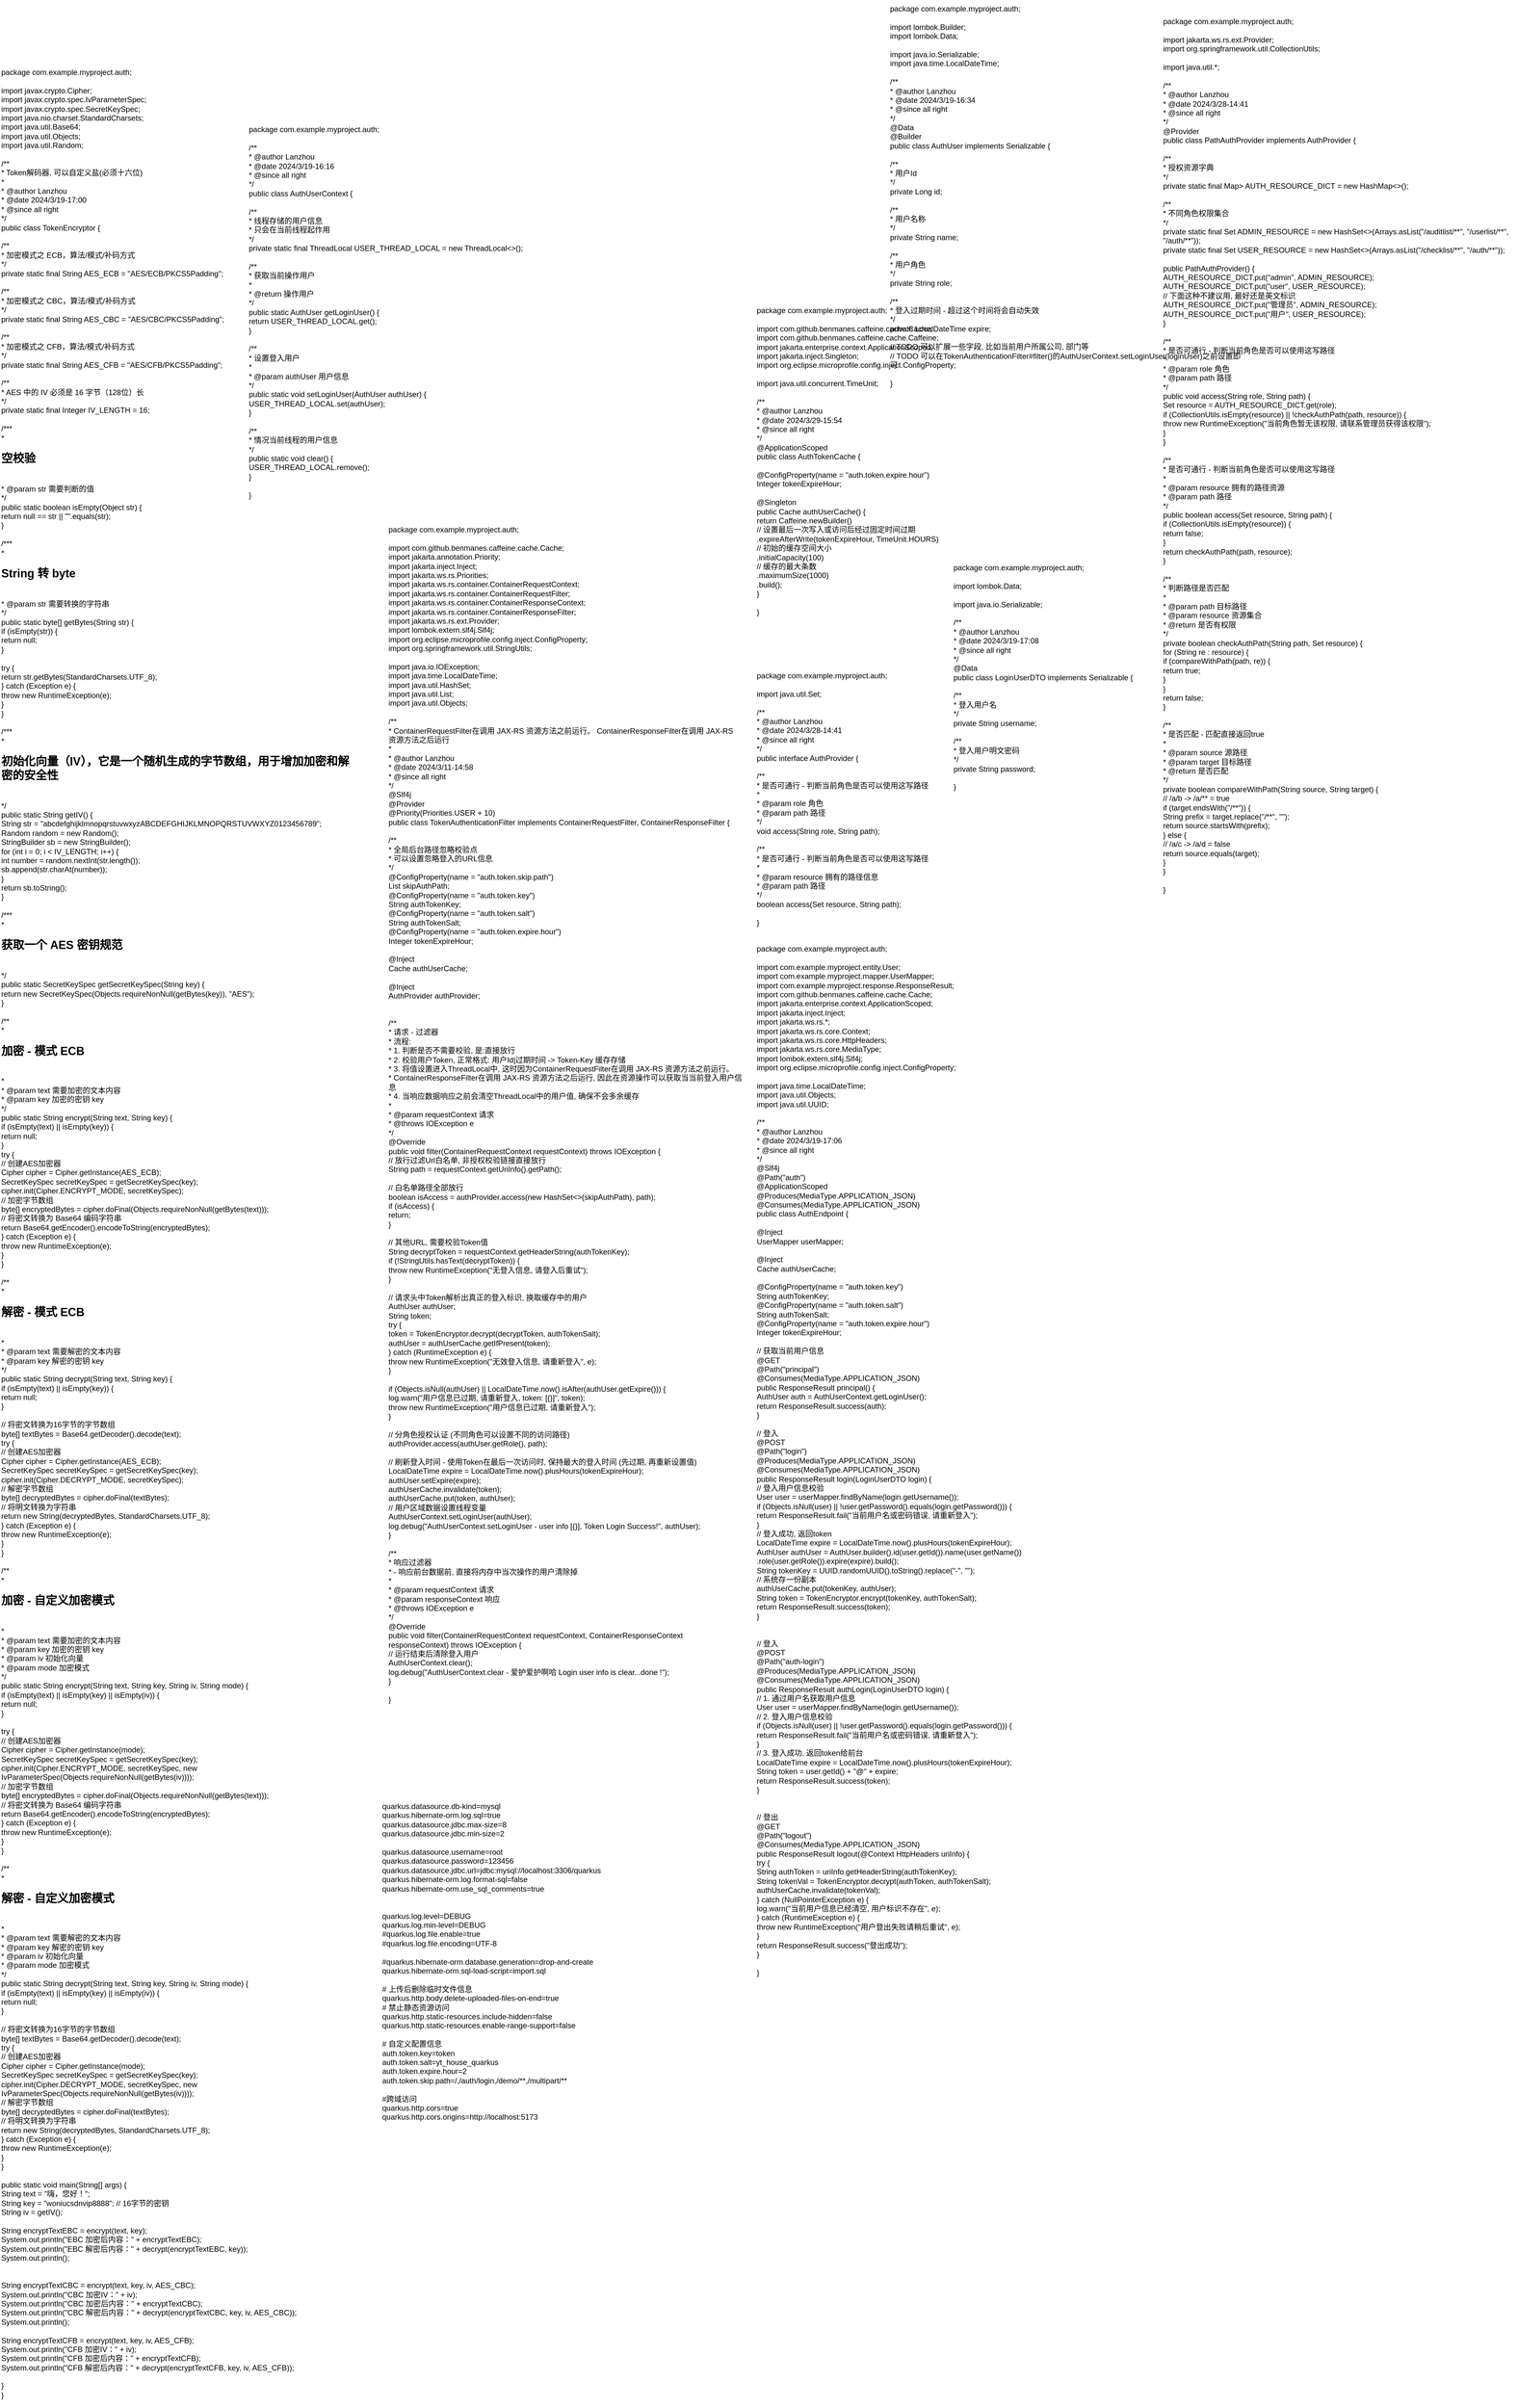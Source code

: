 <mxfile version="24.3.1" type="github">
  <diagram name="第 1 页" id="zpewmBza0FNkQy-Cuxgg">
    <mxGraphModel dx="2213" dy="1962" grid="1" gridSize="10" guides="1" tooltips="1" connect="1" arrows="1" fold="1" page="1" pageScale="1" pageWidth="827" pageHeight="1169" math="0" shadow="0">
      <root>
        <mxCell id="0" />
        <mxCell id="1" parent="0" />
        <UserObject label="package com.example.myproject.auth;&#xa;&#xa;import com.github.benmanes.caffeine.cache.Cache;&#xa;import com.github.benmanes.caffeine.cache.Caffeine;&#xa;import jakarta.enterprise.context.ApplicationScoped;&#xa;import jakarta.inject.Singleton;&#xa;import org.eclipse.microprofile.config.inject.ConfigProperty;&#xa;&#xa;import java.util.concurrent.TimeUnit;&#xa;&#xa;/**&#xa; * @author Lanzhou&#xa; * @date 2024/3/29-15:54&#xa; * @since all right&#xa; */&#xa;@ApplicationScoped&#xa;public class AuthTokenCache {&#xa;&#xa;    @ConfigProperty(name = &quot;auth.token.expire.hour&quot;)&#xa;    Integer tokenExpireHour;&#xa;&#xa;    @Singleton&#xa;    public Cache authUserCache() {&#xa;        return Caffeine.newBuilder()&#xa;                // 设置最后一次写入或访问后经过固定时间过期&#xa;                .expireAfterWrite(tokenExpireHour, TimeUnit.HOURS)&#xa;                // 初始的缓存空间大小&#xa;                .initialCapacity(100)&#xa;                // 缓存的最大条数&#xa;                .maximumSize(1000)&#xa;                .build();&#xa;    }&#xa;&#xa;}" link="package com.example.myproject.auth;&#xa;&#xa;import com.github.benmanes.caffeine.cache.Cache;&#xa;import com.github.benmanes.caffeine.cache.Caffeine;&#xa;import jakarta.enterprise.context.ApplicationScoped;&#xa;import jakarta.inject.Singleton;&#xa;import org.eclipse.microprofile.config.inject.ConfigProperty;&#xa;&#xa;import java.util.concurrent.TimeUnit;&#xa;&#xa;/**&#xa; * @author Lanzhou&#xa; * @date 2024/3/29-15:54&#xa; * @since all right&#xa; */&#xa;@ApplicationScoped&#xa;public class AuthTokenCache {&#xa;&#xa;    @ConfigProperty(name = &quot;auth.token.expire.hour&quot;)&#xa;    Integer tokenExpireHour;&#xa;&#xa;    @Singleton&#xa;    public Cache authUserCache() {&#xa;        return Caffeine.newBuilder()&#xa;                // 设置最后一次写入或访问后经过固定时间过期&#xa;                .expireAfterWrite(tokenExpireHour, TimeUnit.HOURS)&#xa;                // 初始的缓存空间大小&#xa;                .initialCapacity(100)&#xa;                // 缓存的最大条数&#xa;                .maximumSize(1000)&#xa;                .build();&#xa;    }&#xa;&#xa;}" id="8X4-1tDAFazHf9m_EC3D-6">
          <mxCell style="text;whiteSpace=wrap;html=1;" parent="1" vertex="1">
            <mxGeometry x="440" y="-575" width="350" height="510" as="geometry" />
          </mxCell>
        </UserObject>
        <UserObject label="package com.example.myproject.auth;&#xa;&#xa;import com.example.myproject.entity.User;&#xa;import com.example.myproject.mapper.UserMapper;&#xa;import com.example.myproject.response.ResponseResult;&#xa;import com.github.benmanes.caffeine.cache.Cache;&#xa;import jakarta.enterprise.context.ApplicationScoped;&#xa;import jakarta.inject.Inject;&#xa;import jakarta.ws.rs.*;&#xa;import jakarta.ws.rs.core.Context;&#xa;import jakarta.ws.rs.core.HttpHeaders;&#xa;import jakarta.ws.rs.core.MediaType;&#xa;import lombok.extern.slf4j.Slf4j;&#xa;import org.eclipse.microprofile.config.inject.ConfigProperty;&#xa;&#xa;import java.time.LocalDateTime;&#xa;import java.util.Objects;&#xa;import java.util.UUID;&#xa;&#xa;/**&#xa; * @author Lanzhou&#xa; * @date 2024/3/19-17:06&#xa; * @since all right&#xa; */&#xa;@Slf4j&#xa;@Path(&quot;auth&quot;)&#xa;@ApplicationScoped&#xa;@Produces(MediaType.APPLICATION_JSON)&#xa;@Consumes(MediaType.APPLICATION_JSON)&#xa;public class AuthEndpoint {&#xa;&#xa;    @Inject&#xa;    UserMapper userMapper;&#xa;&#xa;    @Inject&#xa;    Cache authUserCache;&#xa;&#xa;    @ConfigProperty(name = &quot;auth.token.key&quot;)&#xa;    String authTokenKey;&#xa;    @ConfigProperty(name = &quot;auth.token.salt&quot;)&#xa;    String authTokenSalt;&#xa;    @ConfigProperty(name = &quot;auth.token.expire.hour&quot;)&#xa;    Integer tokenExpireHour;&#xa;&#xa;    // 获取当前用户信息&#xa;    @GET&#xa;    @Path(&quot;principal&quot;)&#xa;    @Consumes(MediaType.APPLICATION_JSON)&#xa;    public ResponseResult principal() {&#xa;        AuthUser auth = AuthUserContext.getLoginUser();&#xa;        return ResponseResult.success(auth);&#xa;    }&#xa;&#xa;    // 登入&#xa;    @POST&#xa;    @Path(&quot;login&quot;)&#xa;    @Produces(MediaType.APPLICATION_JSON)&#xa;    @Consumes(MediaType.APPLICATION_JSON)&#xa;    public ResponseResult login(LoginUserDTO login) {&#xa;        // 登入用户信息校验&#xa;        User user = userMapper.findByName(login.getUsername());&#xa;        if (Objects.isNull(user) || !user.getPassword().equals(login.getPassword())) {&#xa;            return ResponseResult.fail(&quot;当前用户名或密码错误, 请重新登入&quot;);&#xa;        }&#xa;        // 登入成功, 返回token&#xa;        LocalDateTime expire = LocalDateTime.now().plusHours(tokenExpireHour);&#xa;        AuthUser authUser = AuthUser.builder().id(user.getId()).name(user.getName())&#xa;                .role(user.getRole()).expire(expire).build();&#xa;        String tokenKey = UUID.randomUUID().toString().replace(&quot;-&quot;, &quot;&quot;);&#xa;        // 系统存一份副本&#xa;        authUserCache.put(tokenKey, authUser);&#xa;        String token = TokenEncryptor.encrypt(tokenKey, authTokenSalt);&#xa;        return ResponseResult.success(token);&#xa;    }&#xa;&#xa;&#xa;    // 登入&#xa;    @POST&#xa;    @Path(&quot;auth-login&quot;)&#xa;    @Produces(MediaType.APPLICATION_JSON)&#xa;    @Consumes(MediaType.APPLICATION_JSON)&#xa;    public ResponseResult authLogin(LoginUserDTO login) {&#xa;        // 1. 通过用户名获取用户信息&#xa;        User user = userMapper.findByName(login.getUsername());&#xa;        // 2. 登入用户信息校验&#xa;        if (Objects.isNull(user) || !user.getPassword().equals(login.getPassword())) {&#xa;            return ResponseResult.fail(&quot;当前用户名或密码错误, 请重新登入&quot;);&#xa;        }&#xa;        // 3. 登入成功, 返回token给前台&#xa;        LocalDateTime expire = LocalDateTime.now().plusHours(tokenExpireHour);&#xa;        String token = user.getId() + &quot;@&quot; + expire;&#xa;        return ResponseResult.success(token);&#xa;    }&#xa;&#xa;&#xa;    // 登出&#xa;    @GET&#xa;    @Path(&quot;logout&quot;)&#xa;    @Consumes(MediaType.APPLICATION_JSON)&#xa;    public ResponseResult logout(@Context HttpHeaders uriInfo) {&#xa;        try {&#xa;            String authToken = uriInfo.getHeaderString(authTokenKey);&#xa;            String tokenVal = TokenEncryptor.decrypt(authToken, authTokenSalt);&#xa;            authUserCache.invalidate(tokenVal);&#xa;        } catch (NullPointerException e) {&#xa;            log.warn(&quot;当前用户信息已经清空, 用户标识不存在&quot;, e);&#xa;        } catch (RuntimeException e) {&#xa;            throw new RuntimeException(&quot;用户登出失败请稍后重试&quot;, e);&#xa;        }&#xa;        return ResponseResult.success(&quot;登出成功&quot;);&#xa;    }&#xa;&#xa;}" link="package com.example.myproject.auth;&#xa;&#xa;import com.example.myproject.entity.User;&#xa;import com.example.myproject.mapper.UserMapper;&#xa;import com.example.myproject.response.ResponseResult;&#xa;import com.github.benmanes.caffeine.cache.Cache;&#xa;import jakarta.enterprise.context.ApplicationScoped;&#xa;import jakarta.inject.Inject;&#xa;import jakarta.ws.rs.*;&#xa;import jakarta.ws.rs.core.Context;&#xa;import jakarta.ws.rs.core.HttpHeaders;&#xa;import jakarta.ws.rs.core.MediaType;&#xa;import lombok.extern.slf4j.Slf4j;&#xa;import org.eclipse.microprofile.config.inject.ConfigProperty;&#xa;&#xa;import java.time.LocalDateTime;&#xa;import java.util.Objects;&#xa;import java.util.UUID;&#xa;&#xa;/**&#xa; * @author Lanzhou&#xa; * @date 2024/3/19-17:06&#xa; * @since all right&#xa; */&#xa;@Slf4j&#xa;@Path(&quot;auth&quot;)&#xa;@ApplicationScoped&#xa;@Produces(MediaType.APPLICATION_JSON)&#xa;@Consumes(MediaType.APPLICATION_JSON)&#xa;public class AuthEndpoint {&#xa;&#xa;    @Inject&#xa;    UserMapper userMapper;&#xa;&#xa;    @Inject&#xa;    Cache authUserCache;&#xa;&#xa;    @ConfigProperty(name = &quot;auth.token.key&quot;)&#xa;    String authTokenKey;&#xa;    @ConfigProperty(name = &quot;auth.token.salt&quot;)&#xa;    String authTokenSalt;&#xa;    @ConfigProperty(name = &quot;auth.token.expire.hour&quot;)&#xa;    Integer tokenExpireHour;&#xa;&#xa;    // 获取当前用户信息&#xa;    @GET&#xa;    @Path(&quot;principal&quot;)&#xa;    @Consumes(MediaType.APPLICATION_JSON)&#xa;    public ResponseResult principal() {&#xa;        AuthUser auth = AuthUserContext.getLoginUser();&#xa;        return ResponseResult.success(auth);&#xa;    }&#xa;&#xa;    // 登入&#xa;    @POST&#xa;    @Path(&quot;login&quot;)&#xa;    @Produces(MediaType.APPLICATION_JSON)&#xa;    @Consumes(MediaType.APPLICATION_JSON)&#xa;    public ResponseResult login(LoginUserDTO login) {&#xa;        // 登入用户信息校验&#xa;        User user = userMapper.findByName(login.getUsername());&#xa;        if (Objects.isNull(user) || !user.getPassword().equals(login.getPassword())) {&#xa;            return ResponseResult.fail(&quot;当前用户名或密码错误, 请重新登入&quot;);&#xa;        }&#xa;        // 登入成功, 返回token&#xa;        LocalDateTime expire = LocalDateTime.now().plusHours(tokenExpireHour);&#xa;        AuthUser authUser = AuthUser.builder().id(user.getId()).name(user.getName())&#xa;                .role(user.getRole()).expire(expire).build();&#xa;        String tokenKey = UUID.randomUUID().toString().replace(&quot;-&quot;, &quot;&quot;);&#xa;        // 系统存一份副本&#xa;        authUserCache.put(tokenKey, authUser);&#xa;        String token = TokenEncryptor.encrypt(tokenKey, authTokenSalt);&#xa;        return ResponseResult.success(token);&#xa;    }&#xa;&#xa;&#xa;    // 登入&#xa;    @POST&#xa;    @Path(&quot;auth-login&quot;)&#xa;    @Produces(MediaType.APPLICATION_JSON)&#xa;    @Consumes(MediaType.APPLICATION_JSON)&#xa;    public ResponseResult authLogin(LoginUserDTO login) {&#xa;        // 1. 通过用户名获取用户信息&#xa;        User user = userMapper.findByName(login.getUsername());&#xa;        // 2. 登入用户信息校验&#xa;        if (Objects.isNull(user) || !user.getPassword().equals(login.getPassword())) {&#xa;            return ResponseResult.fail(&quot;当前用户名或密码错误, 请重新登入&quot;);&#xa;        }&#xa;        // 3. 登入成功, 返回token给前台&#xa;        LocalDateTime expire = LocalDateTime.now().plusHours(tokenExpireHour);&#xa;        String token = user.getId() + &quot;@&quot; + expire;&#xa;        return ResponseResult.success(token);&#xa;    }&#xa;&#xa;&#xa;    // 登出&#xa;    @GET&#xa;    @Path(&quot;logout&quot;)&#xa;    @Consumes(MediaType.APPLICATION_JSON)&#xa;    public ResponseResult logout(@Context HttpHeaders uriInfo) {&#xa;        try {&#xa;            String authToken = uriInfo.getHeaderString(authTokenKey);&#xa;            String tokenVal = TokenEncryptor.decrypt(authToken, authTokenSalt);&#xa;            authUserCache.invalidate(tokenVal);&#xa;        } catch (NullPointerException e) {&#xa;            log.warn(&quot;当前用户信息已经清空, 用户标识不存在&quot;, e);&#xa;        } catch (RuntimeException e) {&#xa;            throw new RuntimeException(&quot;用户登出失败请稍后重试&quot;, e);&#xa;        }&#xa;        return ResponseResult.success(&quot;登出成功&quot;);&#xa;    }&#xa;&#xa;}" id="8X4-1tDAFazHf9m_EC3D-7">
          <mxCell style="text;whiteSpace=wrap;html=1;" parent="1" vertex="1">
            <mxGeometry x="440" y="430" width="450" height="1650" as="geometry" />
          </mxCell>
        </UserObject>
        <UserObject label="package com.example.myproject.auth; &#xa; &#xa;import lombok.Data; &#xa; &#xa;import java.io.Serializable; &#xa; &#xa;/** &#xa; * @author Lanzhou &#xa; * @date 2024/3/19-17:08 &#xa; * @since all right &#xa; */ &#xa;@Data &#xa;public class LoginUserDTO implements Serializable { &#xa; &#xa;    /** &#xa;     * 登入用户名 &#xa;     */ &#xa;    private String username; &#xa; &#xa;    /** &#xa;     * 登入用户明文密码 &#xa;     */ &#xa;    private String password; &#xa; &#xa;}" link="package com.example.myproject.auth; &#xa; &#xa;import lombok.Data; &#xa; &#xa;import java.io.Serializable; &#xa; &#xa;/** &#xa; * @author Lanzhou &#xa; * @date 2024/3/19-17:08 &#xa; * @since all right &#xa; */ &#xa;@Data &#xa;public class LoginUserDTO implements Serializable { &#xa; &#xa;    /** &#xa;     * 登入用户名 &#xa;     */ &#xa;    private String username; &#xa; &#xa;    /** &#xa;     * 登入用户明文密码 &#xa;     */ &#xa;    private String password; &#xa; &#xa;}" id="8X4-1tDAFazHf9m_EC3D-8">
          <mxCell style="text;whiteSpace=wrap;html=1;" parent="1" vertex="1">
            <mxGeometry x="750" y="-170" width="320" height="380" as="geometry" />
          </mxCell>
        </UserObject>
        <UserObject label="package com.example.myproject.auth;&#xa;&#xa;import java.util.Set;&#xa;&#xa;/**&#xa; * @author Lanzhou&#xa; * @date 2024/3/28-14:41&#xa; * @since all right&#xa; */&#xa;public interface AuthProvider {&#xa;&#xa;    /**&#xa;     * 是否可通行 - 判断当前角色是否可以使用这写路径&#xa;     *&#xa;     * @param role 角色&#xa;     * @param path 路径&#xa;     */&#xa;    void access(String role, String path);&#xa;&#xa;    /**&#xa;     * 是否可通行 - 判断当前角色是否可以使用这写路径&#xa;     *&#xa;     * @param resource 拥有的路径信息&#xa;     * @param path     路径&#xa;     */&#xa;    boolean access(Set resource, String path);&#xa;&#xa;}" link="package com.example.myproject.auth;&#xa;&#xa;import java.util.Set;&#xa;&#xa;/**&#xa; * @author Lanzhou&#xa; * @date 2024/3/28-14:41&#xa; * @since all right&#xa; */&#xa;public interface AuthProvider {&#xa;&#xa;    /**&#xa;     * 是否可通行 - 判断当前角色是否可以使用这写路径&#xa;     *&#xa;     * @param role 角色&#xa;     * @param path 路径&#xa;     */&#xa;    void access(String role, String path);&#xa;&#xa;    /**&#xa;     * 是否可通行 - 判断当前角色是否可以使用这写路径&#xa;     *&#xa;     * @param resource 拥有的路径信息&#xa;     * @param path     路径&#xa;     */&#xa;    boolean access(Set resource, String path);&#xa;&#xa;}" id="8X4-1tDAFazHf9m_EC3D-9">
          <mxCell style="text;whiteSpace=wrap;html=1;" parent="1" vertex="1">
            <mxGeometry x="440" width="300" height="430" as="geometry" />
          </mxCell>
        </UserObject>
        <UserObject label="package com.example.myproject.auth;&#xa;&#xa;import com.github.benmanes.caffeine.cache.Cache;&#xa;import jakarta.annotation.Priority;&#xa;import jakarta.inject.Inject;&#xa;import jakarta.ws.rs.Priorities;&#xa;import jakarta.ws.rs.container.ContainerRequestContext;&#xa;import jakarta.ws.rs.container.ContainerRequestFilter;&#xa;import jakarta.ws.rs.container.ContainerResponseContext;&#xa;import jakarta.ws.rs.container.ContainerResponseFilter;&#xa;import jakarta.ws.rs.ext.Provider;&#xa;import lombok.extern.slf4j.Slf4j;&#xa;import org.eclipse.microprofile.config.inject.ConfigProperty;&#xa;import org.springframework.util.StringUtils;&#xa;&#xa;import java.io.IOException;&#xa;import java.time.LocalDateTime;&#xa;import java.util.HashSet;&#xa;import java.util.List;&#xa;import java.util.Objects;&#xa;&#xa;/**&#xa; * ContainerRequestFilter在调用 JAX-RS 资源方法之前运行。 ContainerResponseFilter在调用 JAX-RS 资源方法之后运行&#xa; *&#xa; * @author Lanzhou&#xa; * @date 2024/3/11-14:58&#xa; * @since all right&#xa; */&#xa;@Slf4j&#xa;@Provider&#xa;@Priority(Priorities.USER + 10)&#xa;public class TokenAuthenticationFilter implements ContainerRequestFilter, ContainerResponseFilter {&#xa;&#xa;    /**&#xa;     * 全局后台路径忽略校验点&#xa;     * 可以设置忽略登入的URL信息&#xa;     */&#xa;    @ConfigProperty(name = &quot;auth.token.skip.path&quot;)&#xa;    List skipAuthPath;&#xa;    @ConfigProperty(name = &quot;auth.token.key&quot;)&#xa;    String authTokenKey;&#xa;    @ConfigProperty(name = &quot;auth.token.salt&quot;)&#xa;    String authTokenSalt;&#xa;    @ConfigProperty(name = &quot;auth.token.expire.hour&quot;)&#xa;    Integer tokenExpireHour;&#xa;&#xa;    @Inject&#xa;    Cache authUserCache;&#xa;&#xa;    @Inject&#xa;    AuthProvider authProvider;&#xa;&#xa;&#xa;    /**&#xa;     * 请求 - 过滤器&#xa;     * 流程:&#xa;     * 1. 判断是否不需要校验, 是:直接放行&#xa;     * 2. 校验用户Token, 正常格式: 用户Id|过期时间 -&amp;gt; Token-Key 缓存存储&#xa;     * 3. 将值设置进入ThreadLocal中, 这时因为ContainerRequestFilter在调用 JAX-RS 资源方法之前运行。&#xa;     * ContainerResponseFilter在调用 JAX-RS 资源方法之后运行, 因此在资源操作可以获取当当前登入用户信息&#xa;     * 4. 当响应数据响应之前会清空ThreadLocal中的用户值, 确保不会多余缓存&#xa;     *&#xa;     * @param requestContext 请求&#xa;     * @throws IOException e&#xa;     */&#xa;    @Override&#xa;    public void filter(ContainerRequestContext requestContext) throws IOException {&#xa;        // 放行过滤Url白名单, 非授权校验链接直接放行&#xa;        String path = requestContext.getUriInfo().getPath();&#xa;&#xa;        // 白名单路径全部放行&#xa;        boolean isAccess = authProvider.access(new HashSet&amp;lt;&amp;gt;(skipAuthPath), path);&#xa;        if (isAccess) {&#xa;            return;&#xa;        }&#xa;&#xa;        // 其他URL, 需要校验Token值&#xa;        String decryptToken = requestContext.getHeaderString(authTokenKey);&#xa;        if (!StringUtils.hasText(decryptToken)) {&#xa;            throw new RuntimeException(&quot;无登入信息, 请登入后重试&quot;);&#xa;        }&#xa;&#xa;        // 请求头中Token解析出真正的登入标识, 换取缓存中的用户&#xa;        AuthUser authUser;&#xa;        String token;&#xa;        try {&#xa;            token = TokenEncryptor.decrypt(decryptToken, authTokenSalt);&#xa;            authUser = authUserCache.getIfPresent(token);&#xa;        } catch (RuntimeException e) {&#xa;            throw new RuntimeException(&quot;无效登入信息, 请重新登入&quot;, e);&#xa;        }&#xa;&#xa;        if (Objects.isNull(authUser) || LocalDateTime.now().isAfter(authUser.getExpire())) {&#xa;            log.warn(&quot;用户信息已过期, 请重新登入, token: [{}]&quot;, token);&#xa;            throw new RuntimeException(&quot;用户信息已过期, 请重新登入&quot;);&#xa;        }&#xa;&#xa;        // 分角色授权认证 (不同角色可以设置不同的访问路径)&#xa;        authProvider.access(authUser.getRole(), path);&#xa;&#xa;        // 刷新登入时间 - 使用Token在最后一次访问时, 保持最大的登入时间 (先过期, 再重新设置值)&#xa;        LocalDateTime expire = LocalDateTime.now().plusHours(tokenExpireHour);&#xa;        authUser.setExpire(expire);&#xa;        authUserCache.invalidate(token);&#xa;        authUserCache.put(token, authUser);&#xa;        // 用户区域数据设置线程变量&#xa;        AuthUserContext.setLoginUser(authUser);&#xa;        log.debug(&quot;AuthUserContext.setLoginUser - user info [{}], Token Login Success!&quot;, authUser);&#xa;    }&#xa;&#xa;    /**&#xa;     * 响应过滤器&#xa;     * - 响应前台数据前, 直接将内存中当次操作的用户清除掉&#xa;     *&#xa;     * @param requestContext  请求&#xa;     * @param responseContext 响应&#xa;     * @throws IOException e&#xa;     */&#xa;    @Override&#xa;    public void filter(ContainerRequestContext requestContext, ContainerResponseContext responseContext) throws IOException {&#xa;        // 运行结束后清除登入用户&#xa;        AuthUserContext.clear();&#xa;        log.debug(&quot;AuthUserContext.clear - 爱护爱护啊哈 Login user info is clear...done !&quot;);&#xa;    }&#xa;&#xa;}" link="package com.example.myproject.auth;&#xa;&#xa;import com.github.benmanes.caffeine.cache.Cache;&#xa;import jakarta.annotation.Priority;&#xa;import jakarta.inject.Inject;&#xa;import jakarta.ws.rs.Priorities;&#xa;import jakarta.ws.rs.container.ContainerRequestContext;&#xa;import jakarta.ws.rs.container.ContainerRequestFilter;&#xa;import jakarta.ws.rs.container.ContainerResponseContext;&#xa;import jakarta.ws.rs.container.ContainerResponseFilter;&#xa;import jakarta.ws.rs.ext.Provider;&#xa;import lombok.extern.slf4j.Slf4j;&#xa;import org.eclipse.microprofile.config.inject.ConfigProperty;&#xa;import org.springframework.util.StringUtils;&#xa;&#xa;import java.io.IOException;&#xa;import java.time.LocalDateTime;&#xa;import java.util.HashSet;&#xa;import java.util.List;&#xa;import java.util.Objects;&#xa;&#xa;/**&#xa; * ContainerRequestFilter在调用 JAX-RS 资源方法之前运行。 ContainerResponseFilter在调用 JAX-RS 资源方法之后运行&#xa; *&#xa; * @author Lanzhou&#xa; * @date 2024/3/11-14:58&#xa; * @since all right&#xa; */&#xa;@Slf4j&#xa;@Provider&#xa;@Priority(Priorities.USER + 10)&#xa;public class TokenAuthenticationFilter implements ContainerRequestFilter, ContainerResponseFilter {&#xa;&#xa;    /**&#xa;     * 全局后台路径忽略校验点&#xa;     * 可以设置忽略登入的URL信息&#xa;     */&#xa;    @ConfigProperty(name = &quot;auth.token.skip.path&quot;)&#xa;    List skipAuthPath;&#xa;    @ConfigProperty(name = &quot;auth.token.key&quot;)&#xa;    String authTokenKey;&#xa;    @ConfigProperty(name = &quot;auth.token.salt&quot;)&#xa;    String authTokenSalt;&#xa;    @ConfigProperty(name = &quot;auth.token.expire.hour&quot;)&#xa;    Integer tokenExpireHour;&#xa;&#xa;    @Inject&#xa;    Cache authUserCache;&#xa;&#xa;    @Inject&#xa;    AuthProvider authProvider;&#xa;&#xa;&#xa;    /**&#xa;     * 请求 - 过滤器&#xa;     * 流程:&#xa;     * 1. 判断是否不需要校验, 是:直接放行&#xa;     * 2. 校验用户Token, 正常格式: 用户Id|过期时间 -&amp;gt; Token-Key 缓存存储&#xa;     * 3. 将值设置进入ThreadLocal中, 这时因为ContainerRequestFilter在调用 JAX-RS 资源方法之前运行。&#xa;     * ContainerResponseFilter在调用 JAX-RS 资源方法之后运行, 因此在资源操作可以获取当当前登入用户信息&#xa;     * 4. 当响应数据响应之前会清空ThreadLocal中的用户值, 确保不会多余缓存&#xa;     *&#xa;     * @param requestContext 请求&#xa;     * @throws IOException e&#xa;     */&#xa;    @Override&#xa;    public void filter(ContainerRequestContext requestContext) throws IOException {&#xa;        // 放行过滤Url白名单, 非授权校验链接直接放行&#xa;        String path = requestContext.getUriInfo().getPath();&#xa;&#xa;        // 白名单路径全部放行&#xa;        boolean isAccess = authProvider.access(new HashSet&amp;lt;&amp;gt;(skipAuthPath), path);&#xa;        if (isAccess) {&#xa;            return;&#xa;        }&#xa;&#xa;        // 其他URL, 需要校验Token值&#xa;        String decryptToken = requestContext.getHeaderString(authTokenKey);&#xa;        if (!StringUtils.hasText(decryptToken)) {&#xa;            throw new RuntimeException(&quot;无登入信息, 请登入后重试&quot;);&#xa;        }&#xa;&#xa;        // 请求头中Token解析出真正的登入标识, 换取缓存中的用户&#xa;        AuthUser authUser;&#xa;        String token;&#xa;        try {&#xa;            token = TokenEncryptor.decrypt(decryptToken, authTokenSalt);&#xa;            authUser = authUserCache.getIfPresent(token);&#xa;        } catch (RuntimeException e) {&#xa;            throw new RuntimeException(&quot;无效登入信息, 请重新登入&quot;, e);&#xa;        }&#xa;&#xa;        if (Objects.isNull(authUser) || LocalDateTime.now().isAfter(authUser.getExpire())) {&#xa;            log.warn(&quot;用户信息已过期, 请重新登入, token: [{}]&quot;, token);&#xa;            throw new RuntimeException(&quot;用户信息已过期, 请重新登入&quot;);&#xa;        }&#xa;&#xa;        // 分角色授权认证 (不同角色可以设置不同的访问路径)&#xa;        authProvider.access(authUser.getRole(), path);&#xa;&#xa;        // 刷新登入时间 - 使用Token在最后一次访问时, 保持最大的登入时间 (先过期, 再重新设置值)&#xa;        LocalDateTime expire = LocalDateTime.now().plusHours(tokenExpireHour);&#xa;        authUser.setExpire(expire);&#xa;        authUserCache.invalidate(token);&#xa;        authUserCache.put(token, authUser);&#xa;        // 用户区域数据设置线程变量&#xa;        AuthUserContext.setLoginUser(authUser);&#xa;        log.debug(&quot;AuthUserContext.setLoginUser - user info [{}], Token Login Success!&quot;, authUser);&#xa;    }&#xa;&#xa;    /**&#xa;     * 响应过滤器&#xa;     * - 响应前台数据前, 直接将内存中当次操作的用户清除掉&#xa;     *&#xa;     * @param requestContext  请求&#xa;     * @param responseContext 响应&#xa;     * @throws IOException e&#xa;     */&#xa;    @Override&#xa;    public void filter(ContainerRequestContext requestContext, ContainerResponseContext responseContext) throws IOException {&#xa;        // 运行结束后清除登入用户&#xa;        AuthUserContext.clear();&#xa;        log.debug(&quot;AuthUserContext.clear - 爱护爱护啊哈 Login user info is clear...done !&quot;);&#xa;    }&#xa;&#xa;}" id="8X4-1tDAFazHf9m_EC3D-10">
          <mxCell style="text;whiteSpace=wrap;html=1;" parent="1" vertex="1">
            <mxGeometry x="-140" y="-230" width="560" height="1910" as="geometry" />
          </mxCell>
        </UserObject>
        <UserObject label="package com.example.myproject.auth; &#xa; &#xa;import lombok.Builder; &#xa;import lombok.Data; &#xa; &#xa;import java.io.Serializable; &#xa;import java.time.LocalDateTime; &#xa; &#xa;/** &#xa; * @author Lanzhou &#xa; * @date 2024/3/19-16:34 &#xa; * @since all right &#xa; */ &#xa;@Data &#xa;@Builder &#xa;public class AuthUser implements Serializable { &#xa; &#xa;    /** &#xa;     * 用户Id &#xa;     */ &#xa;    private Long id; &#xa; &#xa;    /** &#xa;     * 用户名称 &#xa;     */ &#xa;    private String name; &#xa; &#xa;    /** &#xa;     * 用户角色 &#xa;     */ &#xa;    private String role; &#xa; &#xa;    /** &#xa;     * 登入过期时间 - 超过这个时间将会自动失效 &#xa;     */ &#xa;    private LocalDateTime expire; &#xa; &#xa;    // TODO 可以扩展一些字段, 比如当前用户所属公司, 部门等 &#xa;    // TODO 可以在TokenAuthenticationFilter#filter()的AuthUserContext.setLoginUser(loginUser)之前设置即可 &#xa; &#xa;}" link="package com.example.myproject.auth; &#xa; &#xa;import lombok.Builder; &#xa;import lombok.Data; &#xa; &#xa;import java.io.Serializable; &#xa;import java.time.LocalDateTime; &#xa; &#xa;/** &#xa; * @author Lanzhou &#xa; * @date 2024/3/19-16:34 &#xa; * @since all right &#xa; */ &#xa;@Data &#xa;@Builder &#xa;public class AuthUser implements Serializable { &#xa; &#xa;    /** &#xa;     * 用户Id &#xa;     */ &#xa;    private Long id; &#xa; &#xa;    /** &#xa;     * 用户名称 &#xa;     */ &#xa;    private String name; &#xa; &#xa;    /** &#xa;     * 用户角色 &#xa;     */ &#xa;    private String role; &#xa; &#xa;    /** &#xa;     * 登入过期时间 - 超过这个时间将会自动失效 &#xa;     */ &#xa;    private LocalDateTime expire; &#xa; &#xa;    // TODO 可以扩展一些字段, 比如当前用户所属公司, 部门等 &#xa;    // TODO 可以在TokenAuthenticationFilter#filter()的AuthUserContext.setLoginUser(loginUser)之前设置即可 &#xa; &#xa;}" id="8X4-1tDAFazHf9m_EC3D-11">
          <mxCell style="text;whiteSpace=wrap;html=1;" parent="1" vertex="1">
            <mxGeometry x="650" y="-1050" width="560" height="630" as="geometry" />
          </mxCell>
        </UserObject>
        <UserObject label="package com.example.myproject.auth;&#xa;&#xa;import jakarta.ws.rs.ext.Provider;&#xa;import org.springframework.util.CollectionUtils;&#xa;&#xa;import java.util.*;&#xa;&#xa;/**&#xa; * @author Lanzhou&#xa; * @date 2024/3/28-14:41&#xa; * @since all right&#xa; */&#xa;@Provider&#xa;public class PathAuthProvider implements AuthProvider {&#xa;&#xa;    /**&#xa;     * 授权资源字典&#xa;     */&#xa;    private static final Map&amp;gt; AUTH_RESOURCE_DICT = new HashMap&amp;lt;&amp;gt;();&#xa;&#xa;    /**&#xa;     * 不同角色权限集合&#xa;     */&#xa;    private static final Set ADMIN_RESOURCE = new HashSet&amp;lt;&amp;gt;(Arrays.asList(&quot;/auditlist/**&quot;, &quot;/userlist/**&quot;, &quot;/auth/**&quot;));&#xa;    private static final Set USER_RESOURCE = new HashSet&amp;lt;&amp;gt;(Arrays.asList(&quot;/checklist/**&quot;, &quot;/auth/**&quot;));&#xa;&#xa;    public PathAuthProvider() {&#xa;        AUTH_RESOURCE_DICT.put(&quot;admin&quot;, ADMIN_RESOURCE);&#xa;        AUTH_RESOURCE_DICT.put(&quot;user&quot;, USER_RESOURCE);&#xa;        // 下面这种不建议用, 最好还是英文标识&#xa;        AUTH_RESOURCE_DICT.put(&quot;管理员&quot;, ADMIN_RESOURCE);&#xa;        AUTH_RESOURCE_DICT.put(&quot;用户&quot;, USER_RESOURCE);&#xa;    }&#xa;&#xa;    /**&#xa;     * 是否可通行 - 判断当前角色是否可以使用这写路径&#xa;     *&#xa;     * @param role 角色&#xa;     * @param path 路径&#xa;     */&#xa;    public void access(String role, String path) {&#xa;        Set resource = AUTH_RESOURCE_DICT.get(role);&#xa;        if (CollectionUtils.isEmpty(resource) || !checkAuthPath(path, resource)) {&#xa;            throw new RuntimeException(&quot;当前角色暂无该权限, 请联系管理员获得该权限&quot;);&#xa;        }&#xa;    }&#xa;&#xa;    /**&#xa;     * 是否可通行 - 判断当前角色是否可以使用这写路径&#xa;     *&#xa;     * @param resource 拥有的路径资源&#xa;     * @param path     路径&#xa;     */&#xa;    public boolean access(Set resource, String path) {&#xa;        if (CollectionUtils.isEmpty(resource)) {&#xa;            return false;&#xa;        }&#xa;        return checkAuthPath(path, resource);&#xa;    }&#xa;&#xa;    /**&#xa;     * 判断路径是否匹配&#xa;     *&#xa;     * @param path     目标路径&#xa;     * @param resource 资源集合&#xa;     * @return 是否有权限&#xa;     */&#xa;    private boolean checkAuthPath(String path, Set resource) {&#xa;        for (String re : resource) {&#xa;            if (compareWithPath(path, re)) {&#xa;                return true;&#xa;            }&#xa;        }&#xa;        return false;&#xa;    }&#xa;&#xa;    /**&#xa;     * 是否匹配 - 匹配直接返回true&#xa;     *&#xa;     * @param source 源路径&#xa;     * @param target 目标路径&#xa;     * @return 是否匹配&#xa;     */&#xa;    private boolean compareWithPath(String source, String target) {&#xa;        // /a/b -&amp;gt; /a/** = true&#xa;        if (target.endsWith(&quot;/**&quot;)) {&#xa;            String prefix = target.replace(&quot;/**&quot;, &quot;&quot;);&#xa;            return source.startsWith(prefix);&#xa;        } else {&#xa;            // /a/c -&amp;gt; /a/d = false&#xa;            return source.equals(target);&#xa;        }&#xa;    }&#xa;&#xa;}" link="package com.example.myproject.auth;&#xa;&#xa;import jakarta.ws.rs.ext.Provider;&#xa;import org.springframework.util.CollectionUtils;&#xa;&#xa;import java.util.*;&#xa;&#xa;/**&#xa; * @author Lanzhou&#xa; * @date 2024/3/28-14:41&#xa; * @since all right&#xa; */&#xa;@Provider&#xa;public class PathAuthProvider implements AuthProvider {&#xa;&#xa;    /**&#xa;     * 授权资源字典&#xa;     */&#xa;    private static final Map&amp;gt; AUTH_RESOURCE_DICT = new HashMap&amp;lt;&amp;gt;();&#xa;&#xa;    /**&#xa;     * 不同角色权限集合&#xa;     */&#xa;    private static final Set ADMIN_RESOURCE = new HashSet&amp;lt;&amp;gt;(Arrays.asList(&quot;/auditlist/**&quot;, &quot;/userlist/**&quot;, &quot;/auth/**&quot;));&#xa;    private static final Set USER_RESOURCE = new HashSet&amp;lt;&amp;gt;(Arrays.asList(&quot;/checklist/**&quot;, &quot;/auth/**&quot;));&#xa;&#xa;    public PathAuthProvider() {&#xa;        AUTH_RESOURCE_DICT.put(&quot;admin&quot;, ADMIN_RESOURCE);&#xa;        AUTH_RESOURCE_DICT.put(&quot;user&quot;, USER_RESOURCE);&#xa;        // 下面这种不建议用, 最好还是英文标识&#xa;        AUTH_RESOURCE_DICT.put(&quot;管理员&quot;, ADMIN_RESOURCE);&#xa;        AUTH_RESOURCE_DICT.put(&quot;用户&quot;, USER_RESOURCE);&#xa;    }&#xa;&#xa;    /**&#xa;     * 是否可通行 - 判断当前角色是否可以使用这写路径&#xa;     *&#xa;     * @param role 角色&#xa;     * @param path 路径&#xa;     */&#xa;    public void access(String role, String path) {&#xa;        Set resource = AUTH_RESOURCE_DICT.get(role);&#xa;        if (CollectionUtils.isEmpty(resource) || !checkAuthPath(path, resource)) {&#xa;            throw new RuntimeException(&quot;当前角色暂无该权限, 请联系管理员获得该权限&quot;);&#xa;        }&#xa;    }&#xa;&#xa;    /**&#xa;     * 是否可通行 - 判断当前角色是否可以使用这写路径&#xa;     *&#xa;     * @param resource 拥有的路径资源&#xa;     * @param path     路径&#xa;     */&#xa;    public boolean access(Set resource, String path) {&#xa;        if (CollectionUtils.isEmpty(resource)) {&#xa;            return false;&#xa;        }&#xa;        return checkAuthPath(path, resource);&#xa;    }&#xa;&#xa;    /**&#xa;     * 判断路径是否匹配&#xa;     *&#xa;     * @param path     目标路径&#xa;     * @param resource 资源集合&#xa;     * @return 是否有权限&#xa;     */&#xa;    private boolean checkAuthPath(String path, Set resource) {&#xa;        for (String re : resource) {&#xa;            if (compareWithPath(path, re)) {&#xa;                return true;&#xa;            }&#xa;        }&#xa;        return false;&#xa;    }&#xa;&#xa;    /**&#xa;     * 是否匹配 - 匹配直接返回true&#xa;     *&#xa;     * @param source 源路径&#xa;     * @param target 目标路径&#xa;     * @return 是否匹配&#xa;     */&#xa;    private boolean compareWithPath(String source, String target) {&#xa;        // /a/b -&amp;gt; /a/** = true&#xa;        if (target.endsWith(&quot;/**&quot;)) {&#xa;            String prefix = target.replace(&quot;/**&quot;, &quot;&quot;);&#xa;            return source.startsWith(prefix);&#xa;        } else {&#xa;            // /a/c -&amp;gt; /a/d = false&#xa;            return source.equals(target);&#xa;        }&#xa;    }&#xa;&#xa;}" id="8X4-1tDAFazHf9m_EC3D-12">
          <mxCell style="text;whiteSpace=wrap;html=1;" parent="1" vertex="1">
            <mxGeometry x="1080" y="-1030" width="560" height="1420" as="geometry" />
          </mxCell>
        </UserObject>
        <UserObject label="package com.example.myproject.auth;&#xa;&#xa;/**&#xa; * @author Lanzhou&#xa; * @date 2024/3/19-16:16&#xa; * @since all right&#xa; */&#xa;public class AuthUserContext {&#xa;&#xa;    /**&#xa;     * 线程存储的用户信息&#xa;     * 只会在当前线程起作用&#xa;     */&#xa;    private static final ThreadLocal USER_THREAD_LOCAL = new ThreadLocal&amp;lt;&amp;gt;();&#xa;&#xa;    /**&#xa;     * 获取当前操作用户&#xa;     *&#xa;     * @return 操作用户&#xa;     */&#xa;    public static AuthUser getLoginUser() {&#xa;        return USER_THREAD_LOCAL.get();&#xa;    }&#xa;&#xa;    /**&#xa;     * 设置登入用户&#xa;     *&#xa;     * @param authUser 用户信息&#xa;     */&#xa;    public static void setLoginUser(AuthUser authUser) {&#xa;        USER_THREAD_LOCAL.set(authUser);&#xa;    }&#xa;&#xa;    /**&#xa;     * 情况当前线程的用户信息&#xa;     */&#xa;    public static void clear() {&#xa;        USER_THREAD_LOCAL.remove();&#xa;    }&#xa;&#xa;}" link="package com.example.myproject.auth;&#xa;&#xa;/**&#xa; * @author Lanzhou&#xa; * @date 2024/3/19-16:16&#xa; * @since all right&#xa; */&#xa;public class AuthUserContext {&#xa;&#xa;    /**&#xa;     * 线程存储的用户信息&#xa;     * 只会在当前线程起作用&#xa;     */&#xa;    private static final ThreadLocal USER_THREAD_LOCAL = new ThreadLocal&amp;lt;&amp;gt;();&#xa;&#xa;    /**&#xa;     * 获取当前操作用户&#xa;     *&#xa;     * @return 操作用户&#xa;     */&#xa;    public static AuthUser getLoginUser() {&#xa;        return USER_THREAD_LOCAL.get();&#xa;    }&#xa;&#xa;    /**&#xa;     * 设置登入用户&#xa;     *&#xa;     * @param authUser 用户信息&#xa;     */&#xa;    public static void setLoginUser(AuthUser authUser) {&#xa;        USER_THREAD_LOCAL.set(authUser);&#xa;    }&#xa;&#xa;    /**&#xa;     * 情况当前线程的用户信息&#xa;     */&#xa;    public static void clear() {&#xa;        USER_THREAD_LOCAL.remove();&#xa;    }&#xa;&#xa;}" id="8X4-1tDAFazHf9m_EC3D-13">
          <mxCell style="text;whiteSpace=wrap;html=1;" parent="1" vertex="1">
            <mxGeometry x="-360" y="-860" width="470" height="610" as="geometry" />
          </mxCell>
        </UserObject>
        <UserObject label="package com.example.myproject.auth;&#xa;&#xa;import javax.crypto.Cipher;&#xa;import javax.crypto.spec.IvParameterSpec;&#xa;import javax.crypto.spec.SecretKeySpec;&#xa;import java.nio.charset.StandardCharsets;&#xa;import java.util.Base64;&#xa;import java.util.Objects;&#xa;import java.util.Random;&#xa;&#xa;/**&#xa; * Token解码器, 可以自定义盐(必须十六位)&#xa; *&#xa; * @author Lanzhou&#xa; * @date 2024/3/19-17:00&#xa; * @since all right&#xa; */&#xa;public class TokenEncryptor {&#xa;&#xa;    /**&#xa;     * 加密模式之 ECB，算法/模式/补码方式&#xa;     */&#xa;    private static final String AES_ECB = &quot;AES/ECB/PKCS5Padding&quot;;&#xa;&#xa;    /**&#xa;     * 加密模式之 CBC，算法/模式/补码方式&#xa;     */&#xa;    private static final String AES_CBC = &quot;AES/CBC/PKCS5Padding&quot;;&#xa;&#xa;    /**&#xa;     * 加密模式之 CFB，算法/模式/补码方式&#xa;     */&#xa;    private static final String AES_CFB = &quot;AES/CFB/PKCS5Padding&quot;;&#xa;&#xa;    /**&#xa;     * AES 中的 IV 必须是 16 字节（128位）长&#xa;     */&#xa;    private static final Integer IV_LENGTH = 16;&#xa;&#xa;    /***&#xa;     * &lt;h2&gt;空校验&lt;/h2&gt;&#xa;     * @param str 需要判断的值&#xa;     */&#xa;    public static boolean isEmpty(Object str) {&#xa;        return null == str || &quot;&quot;.equals(str);&#xa;    }&#xa;&#xa;    /***&#xa;     * &lt;h2&gt;String 转 byte&lt;/h2&gt;&#xa;     * @param str 需要转换的字符串&#xa;     */&#xa;    public static byte[] getBytes(String str) {&#xa;        if (isEmpty(str)) {&#xa;            return null;&#xa;        }&#xa;&#xa;        try {&#xa;            return str.getBytes(StandardCharsets.UTF_8);&#xa;        } catch (Exception e) {&#xa;            throw new RuntimeException(e);&#xa;        }&#xa;    }&#xa;&#xa;    /***&#xa;     * &lt;h2&gt;初始化向量（IV），它是一个随机生成的字节数组，用于增加加密和解密的安全性&lt;/h2&gt;&#xa;     */&#xa;    public static String getIV() {&#xa;        String str = &quot;abcdefghijklmnopqrstuvwxyzABCDEFGHIJKLMNOPQRSTUVWXYZ0123456789&quot;;&#xa;        Random random = new Random();&#xa;        StringBuilder sb = new StringBuilder();&#xa;        for (int i = 0; i &amp;lt; IV_LENGTH; i++) {&#xa;            int number = random.nextInt(str.length());&#xa;            sb.append(str.charAt(number));&#xa;        }&#xa;        return sb.toString();&#xa;    }&#xa;&#xa;    /***&#xa;     * &lt;h2&gt;获取一个 AES 密钥规范&lt;/h2&gt;&#xa;     */&#xa;    public static SecretKeySpec getSecretKeySpec(String key) {&#xa;        return new SecretKeySpec(Objects.requireNonNull(getBytes(key)), &quot;AES&quot;);&#xa;    }&#xa;&#xa;    /**&#xa;     * &lt;h2&gt;加密 - 模式 ECB&lt;/h2&gt;&#xa;     *&#xa;     * @param text 需要加密的文本内容&#xa;     * @param key  加密的密钥 key&#xa;     */&#xa;    public static String encrypt(String text, String key) {&#xa;        if (isEmpty(text) || isEmpty(key)) {&#xa;            return null;&#xa;        }&#xa;        try {&#xa;            // 创建AES加密器&#xa;            Cipher cipher = Cipher.getInstance(AES_ECB);&#xa;            SecretKeySpec secretKeySpec = getSecretKeySpec(key);&#xa;            cipher.init(Cipher.ENCRYPT_MODE, secretKeySpec);&#xa;            // 加密字节数组&#xa;            byte[] encryptedBytes = cipher.doFinal(Objects.requireNonNull(getBytes(text)));&#xa;            // 将密文转换为 Base64 编码字符串&#xa;            return Base64.getEncoder().encodeToString(encryptedBytes);&#xa;        } catch (Exception e) {&#xa;            throw new RuntimeException(e);&#xa;        }&#xa;    }&#xa;&#xa;    /**&#xa;     * &lt;h2&gt;解密 - 模式 ECB&lt;/h2&gt;&#xa;     *&#xa;     * @param text 需要解密的文本内容&#xa;     * @param key  解密的密钥 key&#xa;     */&#xa;    public static String decrypt(String text, String key) {&#xa;        if (isEmpty(text) || isEmpty(key)) {&#xa;            return null;&#xa;        }&#xa;&#xa;        // 将密文转换为16字节的字节数组&#xa;        byte[] textBytes = Base64.getDecoder().decode(text);&#xa;        try {&#xa;            // 创建AES加密器&#xa;            Cipher cipher = Cipher.getInstance(AES_ECB);&#xa;            SecretKeySpec secretKeySpec = getSecretKeySpec(key);&#xa;            cipher.init(Cipher.DECRYPT_MODE, secretKeySpec);&#xa;            // 解密字节数组&#xa;            byte[] decryptedBytes = cipher.doFinal(textBytes);&#xa;            // 将明文转换为字符串&#xa;            return new String(decryptedBytes, StandardCharsets.UTF_8);&#xa;        } catch (Exception e) {&#xa;            throw new RuntimeException(e);&#xa;        }&#xa;    }&#xa;&#xa;    /**&#xa;     * &lt;h2&gt;加密 - 自定义加密模式&lt;/h2&gt;&#xa;     *&#xa;     * @param text 需要加密的文本内容&#xa;     * @param key  加密的密钥 key&#xa;     * @param iv   初始化向量&#xa;     * @param mode 加密模式&#xa;     */&#xa;    public static String encrypt(String text, String key, String iv, String mode) {&#xa;        if (isEmpty(text) || isEmpty(key) || isEmpty(iv)) {&#xa;            return null;&#xa;        }&#xa;&#xa;        try {&#xa;            // 创建AES加密器&#xa;            Cipher cipher = Cipher.getInstance(mode);&#xa;            SecretKeySpec secretKeySpec = getSecretKeySpec(key);&#xa;            cipher.init(Cipher.ENCRYPT_MODE, secretKeySpec, new IvParameterSpec(Objects.requireNonNull(getBytes(iv))));&#xa;            // 加密字节数组&#xa;            byte[] encryptedBytes = cipher.doFinal(Objects.requireNonNull(getBytes(text)));&#xa;            // 将密文转换为 Base64 编码字符串&#xa;            return Base64.getEncoder().encodeToString(encryptedBytes);&#xa;        } catch (Exception e) {&#xa;            throw new RuntimeException(e);&#xa;        }&#xa;    }&#xa;&#xa;    /**&#xa;     * &lt;h2&gt;解密 - 自定义加密模式&lt;/h2&gt;&#xa;     *&#xa;     * @param text 需要解密的文本内容&#xa;     * @param key  解密的密钥 key&#xa;     * @param iv   初始化向量&#xa;     * @param mode 加密模式&#xa;     */&#xa;    public static String decrypt(String text, String key, String iv, String mode) {&#xa;        if (isEmpty(text) || isEmpty(key) || isEmpty(iv)) {&#xa;            return null;&#xa;        }&#xa;&#xa;        // 将密文转换为16字节的字节数组&#xa;        byte[] textBytes = Base64.getDecoder().decode(text);&#xa;        try {&#xa;            // 创建AES加密器&#xa;            Cipher cipher = Cipher.getInstance(mode);&#xa;            SecretKeySpec secretKeySpec = getSecretKeySpec(key);&#xa;            cipher.init(Cipher.DECRYPT_MODE, secretKeySpec, new IvParameterSpec(Objects.requireNonNull(getBytes(iv))));&#xa;            // 解密字节数组&#xa;            byte[] decryptedBytes = cipher.doFinal(textBytes);&#xa;            // 将明文转换为字符串&#xa;            return new String(decryptedBytes, StandardCharsets.UTF_8);&#xa;        } catch (Exception e) {&#xa;            throw new RuntimeException(e);&#xa;        }&#xa;    }&#xa;&#xa;    public static void main(String[] args) {&#xa;        String text = &quot;嗨，您好！&quot;;&#xa;        String key = &quot;woniucsdnvip8888&quot;; // 16字节的密钥&#xa;        String iv = getIV();&#xa;&#xa;        String encryptTextEBC = encrypt(text, key);&#xa;        System.out.println(&quot;EBC 加密后内容：&quot; + encryptTextEBC);&#xa;        System.out.println(&quot;EBC 解密后内容：&quot; + decrypt(encryptTextEBC, key));&#xa;        System.out.println();&#xa;&#xa;&#xa;        String encryptTextCBC = encrypt(text, key, iv, AES_CBC);&#xa;        System.out.println(&quot;CBC 加密IV：&quot; + iv);&#xa;        System.out.println(&quot;CBC 加密后内容：&quot; + encryptTextCBC);&#xa;        System.out.println(&quot;CBC 解密后内容：&quot; + decrypt(encryptTextCBC, key, iv, AES_CBC));&#xa;        System.out.println();&#xa;&#xa;        String encryptTextCFB = encrypt(text, key, iv, AES_CFB);&#xa;        System.out.println(&quot;CFB 加密IV：&quot; + iv);&#xa;        System.out.println(&quot;CFB 加密后内容：&quot; + encryptTextCFB);&#xa;        System.out.println(&quot;CFB 解密后内容：&quot; + decrypt(encryptTextCFB, key, iv, AES_CFB));&#xa;&#xa;    }&#xa;}" link="package com.example.myproject.auth;&#xa;&#xa;import javax.crypto.Cipher;&#xa;import javax.crypto.spec.IvParameterSpec;&#xa;import javax.crypto.spec.SecretKeySpec;&#xa;import java.nio.charset.StandardCharsets;&#xa;import java.util.Base64;&#xa;import java.util.Objects;&#xa;import java.util.Random;&#xa;&#xa;/**&#xa; * Token解码器, 可以自定义盐(必须十六位)&#xa; *&#xa; * @author Lanzhou&#xa; * @date 2024/3/19-17:00&#xa; * @since all right&#xa; */&#xa;public class TokenEncryptor {&#xa;&#xa;    /**&#xa;     * 加密模式之 ECB，算法/模式/补码方式&#xa;     */&#xa;    private static final String AES_ECB = &quot;AES/ECB/PKCS5Padding&quot;;&#xa;&#xa;    /**&#xa;     * 加密模式之 CBC，算法/模式/补码方式&#xa;     */&#xa;    private static final String AES_CBC = &quot;AES/CBC/PKCS5Padding&quot;;&#xa;&#xa;    /**&#xa;     * 加密模式之 CFB，算法/模式/补码方式&#xa;     */&#xa;    private static final String AES_CFB = &quot;AES/CFB/PKCS5Padding&quot;;&#xa;&#xa;    /**&#xa;     * AES 中的 IV 必须是 16 字节（128位）长&#xa;     */&#xa;    private static final Integer IV_LENGTH = 16;&#xa;&#xa;    /***&#xa;     * &lt;h2&gt;空校验&lt;/h2&gt;&#xa;     * @param str 需要判断的值&#xa;     */&#xa;    public static boolean isEmpty(Object str) {&#xa;        return null == str || &quot;&quot;.equals(str);&#xa;    }&#xa;&#xa;    /***&#xa;     * &lt;h2&gt;String 转 byte&lt;/h2&gt;&#xa;     * @param str 需要转换的字符串&#xa;     */&#xa;    public static byte[] getBytes(String str) {&#xa;        if (isEmpty(str)) {&#xa;            return null;&#xa;        }&#xa;&#xa;        try {&#xa;            return str.getBytes(StandardCharsets.UTF_8);&#xa;        } catch (Exception e) {&#xa;            throw new RuntimeException(e);&#xa;        }&#xa;    }&#xa;&#xa;    /***&#xa;     * &lt;h2&gt;初始化向量（IV），它是一个随机生成的字节数组，用于增加加密和解密的安全性&lt;/h2&gt;&#xa;     */&#xa;    public static String getIV() {&#xa;        String str = &quot;abcdefghijklmnopqrstuvwxyzABCDEFGHIJKLMNOPQRSTUVWXYZ0123456789&quot;;&#xa;        Random random = new Random();&#xa;        StringBuilder sb = new StringBuilder();&#xa;        for (int i = 0; i &amp;lt; IV_LENGTH; i++) {&#xa;            int number = random.nextInt(str.length());&#xa;            sb.append(str.charAt(number));&#xa;        }&#xa;        return sb.toString();&#xa;    }&#xa;&#xa;    /***&#xa;     * &lt;h2&gt;获取一个 AES 密钥规范&lt;/h2&gt;&#xa;     */&#xa;    public static SecretKeySpec getSecretKeySpec(String key) {&#xa;        return new SecretKeySpec(Objects.requireNonNull(getBytes(key)), &quot;AES&quot;);&#xa;    }&#xa;&#xa;    /**&#xa;     * &lt;h2&gt;加密 - 模式 ECB&lt;/h2&gt;&#xa;     *&#xa;     * @param text 需要加密的文本内容&#xa;     * @param key  加密的密钥 key&#xa;     */&#xa;    public static String encrypt(String text, String key) {&#xa;        if (isEmpty(text) || isEmpty(key)) {&#xa;            return null;&#xa;        }&#xa;        try {&#xa;            // 创建AES加密器&#xa;            Cipher cipher = Cipher.getInstance(AES_ECB);&#xa;            SecretKeySpec secretKeySpec = getSecretKeySpec(key);&#xa;            cipher.init(Cipher.ENCRYPT_MODE, secretKeySpec);&#xa;            // 加密字节数组&#xa;            byte[] encryptedBytes = cipher.doFinal(Objects.requireNonNull(getBytes(text)));&#xa;            // 将密文转换为 Base64 编码字符串&#xa;            return Base64.getEncoder().encodeToString(encryptedBytes);&#xa;        } catch (Exception e) {&#xa;            throw new RuntimeException(e);&#xa;        }&#xa;    }&#xa;&#xa;    /**&#xa;     * &lt;h2&gt;解密 - 模式 ECB&lt;/h2&gt;&#xa;     *&#xa;     * @param text 需要解密的文本内容&#xa;     * @param key  解密的密钥 key&#xa;     */&#xa;    public static String decrypt(String text, String key) {&#xa;        if (isEmpty(text) || isEmpty(key)) {&#xa;            return null;&#xa;        }&#xa;&#xa;        // 将密文转换为16字节的字节数组&#xa;        byte[] textBytes = Base64.getDecoder().decode(text);&#xa;        try {&#xa;            // 创建AES加密器&#xa;            Cipher cipher = Cipher.getInstance(AES_ECB);&#xa;            SecretKeySpec secretKeySpec = getSecretKeySpec(key);&#xa;            cipher.init(Cipher.DECRYPT_MODE, secretKeySpec);&#xa;            // 解密字节数组&#xa;            byte[] decryptedBytes = cipher.doFinal(textBytes);&#xa;            // 将明文转换为字符串&#xa;            return new String(decryptedBytes, StandardCharsets.UTF_8);&#xa;        } catch (Exception e) {&#xa;            throw new RuntimeException(e);&#xa;        }&#xa;    }&#xa;&#xa;    /**&#xa;     * &lt;h2&gt;加密 - 自定义加密模式&lt;/h2&gt;&#xa;     *&#xa;     * @param text 需要加密的文本内容&#xa;     * @param key  加密的密钥 key&#xa;     * @param iv   初始化向量&#xa;     * @param mode 加密模式&#xa;     */&#xa;    public static String encrypt(String text, String key, String iv, String mode) {&#xa;        if (isEmpty(text) || isEmpty(key) || isEmpty(iv)) {&#xa;            return null;&#xa;        }&#xa;&#xa;        try {&#xa;            // 创建AES加密器&#xa;            Cipher cipher = Cipher.getInstance(mode);&#xa;            SecretKeySpec secretKeySpec = getSecretKeySpec(key);&#xa;            cipher.init(Cipher.ENCRYPT_MODE, secretKeySpec, new IvParameterSpec(Objects.requireNonNull(getBytes(iv))));&#xa;            // 加密字节数组&#xa;            byte[] encryptedBytes = cipher.doFinal(Objects.requireNonNull(getBytes(text)));&#xa;            // 将密文转换为 Base64 编码字符串&#xa;            return Base64.getEncoder().encodeToString(encryptedBytes);&#xa;        } catch (Exception e) {&#xa;            throw new RuntimeException(e);&#xa;        }&#xa;    }&#xa;&#xa;    /**&#xa;     * &lt;h2&gt;解密 - 自定义加密模式&lt;/h2&gt;&#xa;     *&#xa;     * @param text 需要解密的文本内容&#xa;     * @param key  解密的密钥 key&#xa;     * @param iv   初始化向量&#xa;     * @param mode 加密模式&#xa;     */&#xa;    public static String decrypt(String text, String key, String iv, String mode) {&#xa;        if (isEmpty(text) || isEmpty(key) || isEmpty(iv)) {&#xa;            return null;&#xa;        }&#xa;&#xa;        // 将密文转换为16字节的字节数组&#xa;        byte[] textBytes = Base64.getDecoder().decode(text);&#xa;        try {&#xa;            // 创建AES加密器&#xa;            Cipher cipher = Cipher.getInstance(mode);&#xa;            SecretKeySpec secretKeySpec = getSecretKeySpec(key);&#xa;            cipher.init(Cipher.DECRYPT_MODE, secretKeySpec, new IvParameterSpec(Objects.requireNonNull(getBytes(iv))));&#xa;            // 解密字节数组&#xa;            byte[] decryptedBytes = cipher.doFinal(textBytes);&#xa;            // 将明文转换为字符串&#xa;            return new String(decryptedBytes, StandardCharsets.UTF_8);&#xa;        } catch (Exception e) {&#xa;            throw new RuntimeException(e);&#xa;        }&#xa;    }&#xa;&#xa;    public static void main(String[] args) {&#xa;        String text = &quot;嗨，您好！&quot;;&#xa;        String key = &quot;woniucsdnvip8888&quot;; // 16字节的密钥&#xa;        String iv = getIV();&#xa;&#xa;        String encryptTextEBC = encrypt(text, key);&#xa;        System.out.println(&quot;EBC 加密后内容：&quot; + encryptTextEBC);&#xa;        System.out.println(&quot;EBC 解密后内容：&quot; + decrypt(encryptTextEBC, key));&#xa;        System.out.println();&#xa;&#xa;&#xa;        String encryptTextCBC = encrypt(text, key, iv, AES_CBC);&#xa;        System.out.println(&quot;CBC 加密IV：&quot; + iv);&#xa;        System.out.println(&quot;CBC 加密后内容：&quot; + encryptTextCBC);&#xa;        System.out.println(&quot;CBC 解密后内容：&quot; + decrypt(encryptTextCBC, key, iv, AES_CBC));&#xa;        System.out.println();&#xa;&#xa;        String encryptTextCFB = encrypt(text, key, iv, AES_CFB);&#xa;        System.out.println(&quot;CFB 加密IV：&quot; + iv);&#xa;        System.out.println(&quot;CFB 加密后内容：&quot; + encryptTextCFB);&#xa;        System.out.println(&quot;CFB 解密后内容：&quot; + decrypt(encryptTextCFB, key, iv, AES_CFB));&#xa;&#xa;    }&#xa;}" id="8X4-1tDAFazHf9m_EC3D-14">
          <mxCell style="text;whiteSpace=wrap;html=1;" parent="1" vertex="1">
            <mxGeometry x="-750" y="-950" width="560" height="3690" as="geometry" />
          </mxCell>
        </UserObject>
        <UserObject label="quarkus.datasource.db-kind=mysql &#xa;quarkus.hibernate-orm.log.sql=true &#xa;quarkus.datasource.jdbc.max-size=8 &#xa;quarkus.datasource.jdbc.min-size=2 &#xa; &#xa;quarkus.datasource.username=root &#xa;quarkus.datasource.password=123456 &#xa;quarkus.datasource.jdbc.url=jdbc:mysql://localhost:3306/quarkus &#xa;quarkus.hibernate-orm.log.format-sql=false &#xa;quarkus.hibernate-orm.use_sql_comments=true &#xa; &#xa; &#xa;quarkus.log.level=DEBUG &#xa;quarkus.log.min-level=DEBUG &#xa;#quarkus.log.file.enable=true &#xa;#quarkus.log.file.encoding=UTF-8 &#xa; &#xa;#quarkus.hibernate-orm.database.generation=drop-and-create &#xa;quarkus.hibernate-orm.sql-load-script=import.sql &#xa; &#xa;# 上传后删除临时文件信息 &#xa;quarkus.http.body.delete-uploaded-files-on-end=true &#xa;# 禁止静态资源访问 &#xa;quarkus.http.static-resources.include-hidden=false &#xa;quarkus.http.static-resources.enable-range-support=false &#xa; &#xa;# 自定义配置信息 &#xa;auth.token.key=token &#xa;auth.token.salt=yt_house_quarkus &#xa;auth.token.expire.hour=2 &#xa;auth.token.skip.path=/,/auth/login,/demo/**,/multipart/** &#xa; &#xa;#跨域访问 &#xa;quarkus.http.cors=true &#xa;quarkus.http.cors.origins=http://localhost:5173" link="quarkus.datasource.db-kind=mysql &#xa;quarkus.hibernate-orm.log.sql=true &#xa;quarkus.datasource.jdbc.max-size=8 &#xa;quarkus.datasource.jdbc.min-size=2 &#xa; &#xa;quarkus.datasource.username=root &#xa;quarkus.datasource.password=123456 &#xa;quarkus.datasource.jdbc.url=jdbc:mysql://localhost:3306/quarkus &#xa;quarkus.hibernate-orm.log.format-sql=false &#xa;quarkus.hibernate-orm.use_sql_comments=true &#xa; &#xa; &#xa;quarkus.log.level=DEBUG &#xa;quarkus.log.min-level=DEBUG &#xa;#quarkus.log.file.enable=true &#xa;#quarkus.log.file.encoding=UTF-8 &#xa; &#xa;#quarkus.hibernate-orm.database.generation=drop-and-create &#xa;quarkus.hibernate-orm.sql-load-script=import.sql &#xa; &#xa;# 上传后删除临时文件信息 &#xa;quarkus.http.body.delete-uploaded-files-on-end=true &#xa;# 禁止静态资源访问 &#xa;quarkus.http.static-resources.include-hidden=false &#xa;quarkus.http.static-resources.enable-range-support=false &#xa; &#xa;# 自定义配置信息 &#xa;auth.token.key=token &#xa;auth.token.salt=yt_house_quarkus &#xa;auth.token.expire.hour=2 &#xa;auth.token.skip.path=/,/auth/login,/demo/**,/multipart/** &#xa; &#xa;#跨域访问 &#xa;quarkus.http.cors=true &#xa;quarkus.http.cors.origins=http://localhost:5173" id="8X4-1tDAFazHf9m_EC3D-15">
          <mxCell style="text;whiteSpace=wrap;html=1;" parent="1" vertex="1">
            <mxGeometry x="-150" y="1780" width="380" height="530" as="geometry" />
          </mxCell>
        </UserObject>
      </root>
    </mxGraphModel>
  </diagram>
</mxfile>
